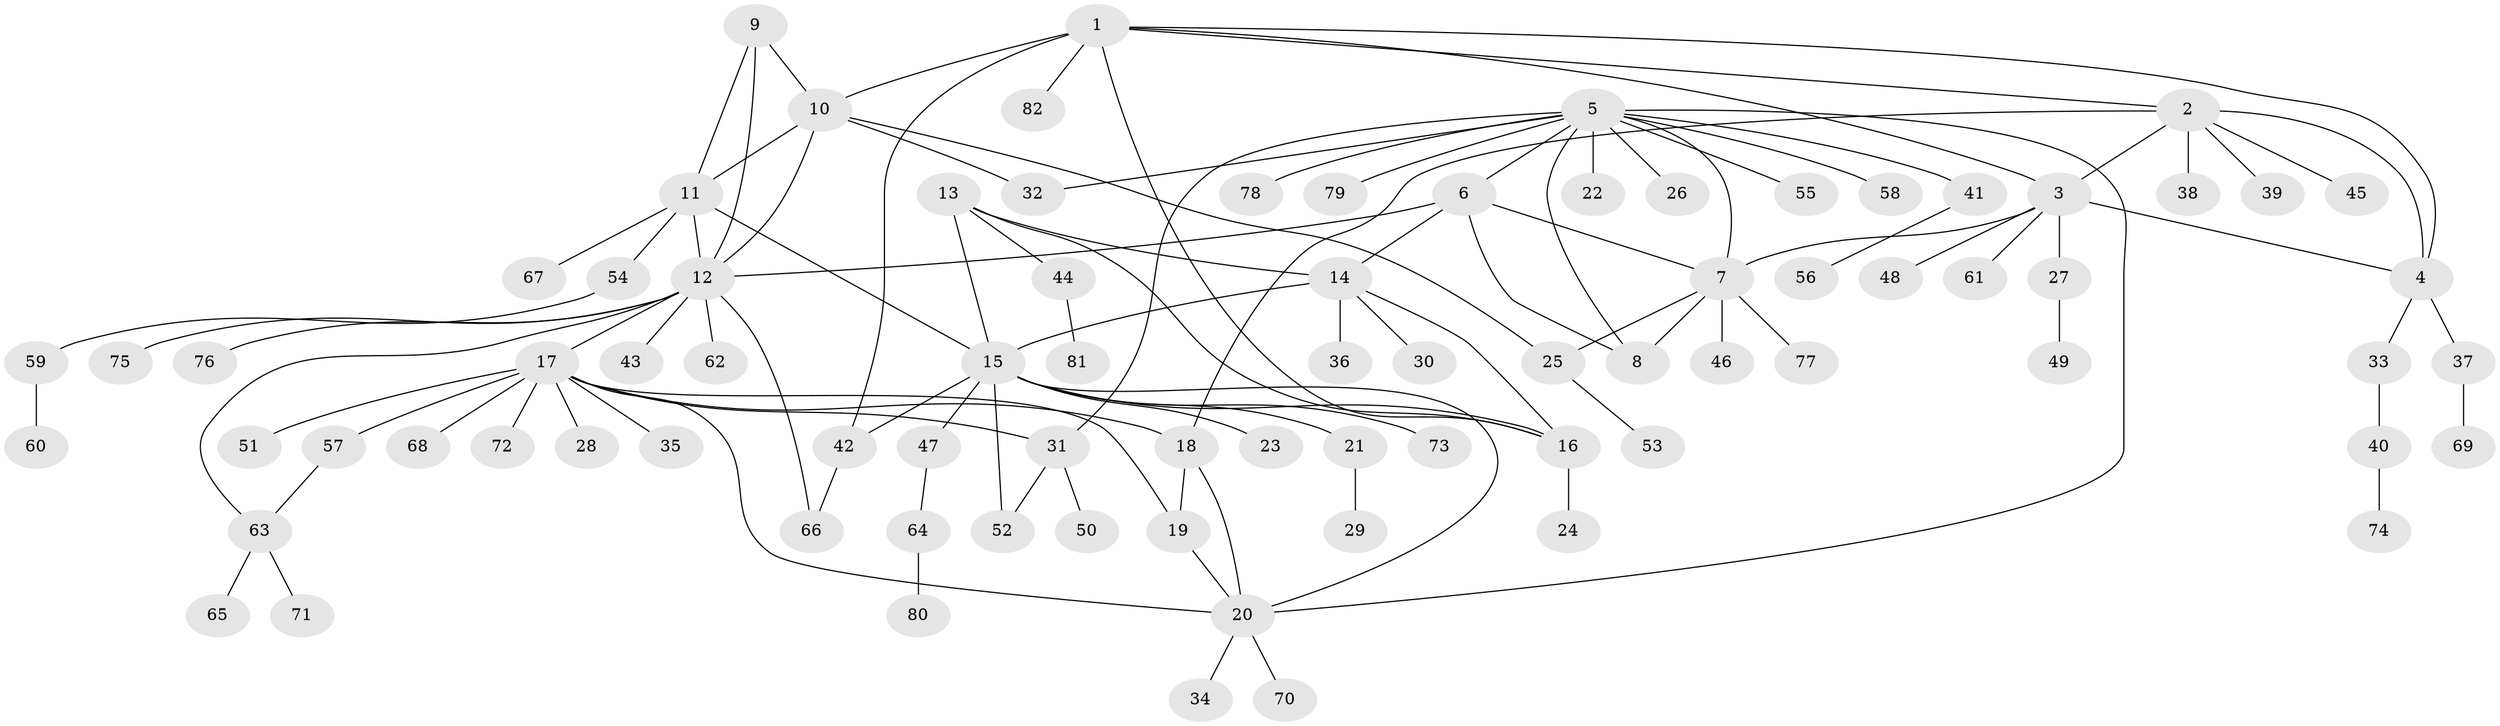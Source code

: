 // Generated by graph-tools (version 1.1) at 2025/11/02/27/25 16:11:31]
// undirected, 82 vertices, 109 edges
graph export_dot {
graph [start="1"]
  node [color=gray90,style=filled];
  1;
  2;
  3;
  4;
  5;
  6;
  7;
  8;
  9;
  10;
  11;
  12;
  13;
  14;
  15;
  16;
  17;
  18;
  19;
  20;
  21;
  22;
  23;
  24;
  25;
  26;
  27;
  28;
  29;
  30;
  31;
  32;
  33;
  34;
  35;
  36;
  37;
  38;
  39;
  40;
  41;
  42;
  43;
  44;
  45;
  46;
  47;
  48;
  49;
  50;
  51;
  52;
  53;
  54;
  55;
  56;
  57;
  58;
  59;
  60;
  61;
  62;
  63;
  64;
  65;
  66;
  67;
  68;
  69;
  70;
  71;
  72;
  73;
  74;
  75;
  76;
  77;
  78;
  79;
  80;
  81;
  82;
  1 -- 2;
  1 -- 3;
  1 -- 4;
  1 -- 10;
  1 -- 16;
  1 -- 42;
  1 -- 82;
  2 -- 3;
  2 -- 4;
  2 -- 18;
  2 -- 38;
  2 -- 39;
  2 -- 45;
  3 -- 4;
  3 -- 7;
  3 -- 27;
  3 -- 48;
  3 -- 61;
  4 -- 33;
  4 -- 37;
  5 -- 6;
  5 -- 7;
  5 -- 8;
  5 -- 20;
  5 -- 22;
  5 -- 26;
  5 -- 31;
  5 -- 32;
  5 -- 41;
  5 -- 55;
  5 -- 58;
  5 -- 78;
  5 -- 79;
  6 -- 7;
  6 -- 8;
  6 -- 12;
  6 -- 14;
  7 -- 8;
  7 -- 25;
  7 -- 46;
  7 -- 77;
  9 -- 10;
  9 -- 11;
  9 -- 12;
  10 -- 11;
  10 -- 12;
  10 -- 25;
  10 -- 32;
  11 -- 12;
  11 -- 15;
  11 -- 54;
  11 -- 67;
  12 -- 17;
  12 -- 43;
  12 -- 62;
  12 -- 63;
  12 -- 66;
  12 -- 75;
  12 -- 76;
  13 -- 14;
  13 -- 15;
  13 -- 16;
  13 -- 44;
  14 -- 15;
  14 -- 16;
  14 -- 30;
  14 -- 36;
  15 -- 16;
  15 -- 20;
  15 -- 21;
  15 -- 23;
  15 -- 42;
  15 -- 47;
  15 -- 52;
  15 -- 73;
  16 -- 24;
  17 -- 18;
  17 -- 19;
  17 -- 20;
  17 -- 28;
  17 -- 31;
  17 -- 35;
  17 -- 51;
  17 -- 57;
  17 -- 68;
  17 -- 72;
  18 -- 19;
  18 -- 20;
  19 -- 20;
  20 -- 34;
  20 -- 70;
  21 -- 29;
  25 -- 53;
  27 -- 49;
  31 -- 50;
  31 -- 52;
  33 -- 40;
  37 -- 69;
  40 -- 74;
  41 -- 56;
  42 -- 66;
  44 -- 81;
  47 -- 64;
  54 -- 59;
  57 -- 63;
  59 -- 60;
  63 -- 65;
  63 -- 71;
  64 -- 80;
}
